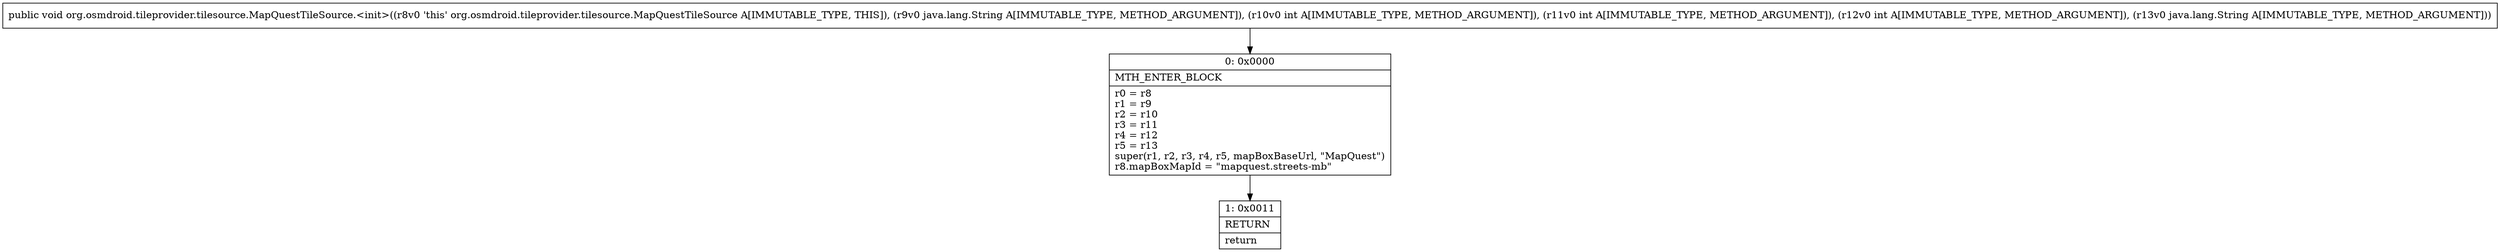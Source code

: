 digraph "CFG fororg.osmdroid.tileprovider.tilesource.MapQuestTileSource.\<init\>(Ljava\/lang\/String;IIILjava\/lang\/String;)V" {
Node_0 [shape=record,label="{0\:\ 0x0000|MTH_ENTER_BLOCK\l|r0 = r8\lr1 = r9\lr2 = r10\lr3 = r11\lr4 = r12\lr5 = r13\lsuper(r1, r2, r3, r4, r5, mapBoxBaseUrl, \"MapQuest\")\lr8.mapBoxMapId = \"mapquest.streets\-mb\"\l}"];
Node_1 [shape=record,label="{1\:\ 0x0011|RETURN\l|return\l}"];
MethodNode[shape=record,label="{public void org.osmdroid.tileprovider.tilesource.MapQuestTileSource.\<init\>((r8v0 'this' org.osmdroid.tileprovider.tilesource.MapQuestTileSource A[IMMUTABLE_TYPE, THIS]), (r9v0 java.lang.String A[IMMUTABLE_TYPE, METHOD_ARGUMENT]), (r10v0 int A[IMMUTABLE_TYPE, METHOD_ARGUMENT]), (r11v0 int A[IMMUTABLE_TYPE, METHOD_ARGUMENT]), (r12v0 int A[IMMUTABLE_TYPE, METHOD_ARGUMENT]), (r13v0 java.lang.String A[IMMUTABLE_TYPE, METHOD_ARGUMENT])) }"];
MethodNode -> Node_0;
Node_0 -> Node_1;
}

